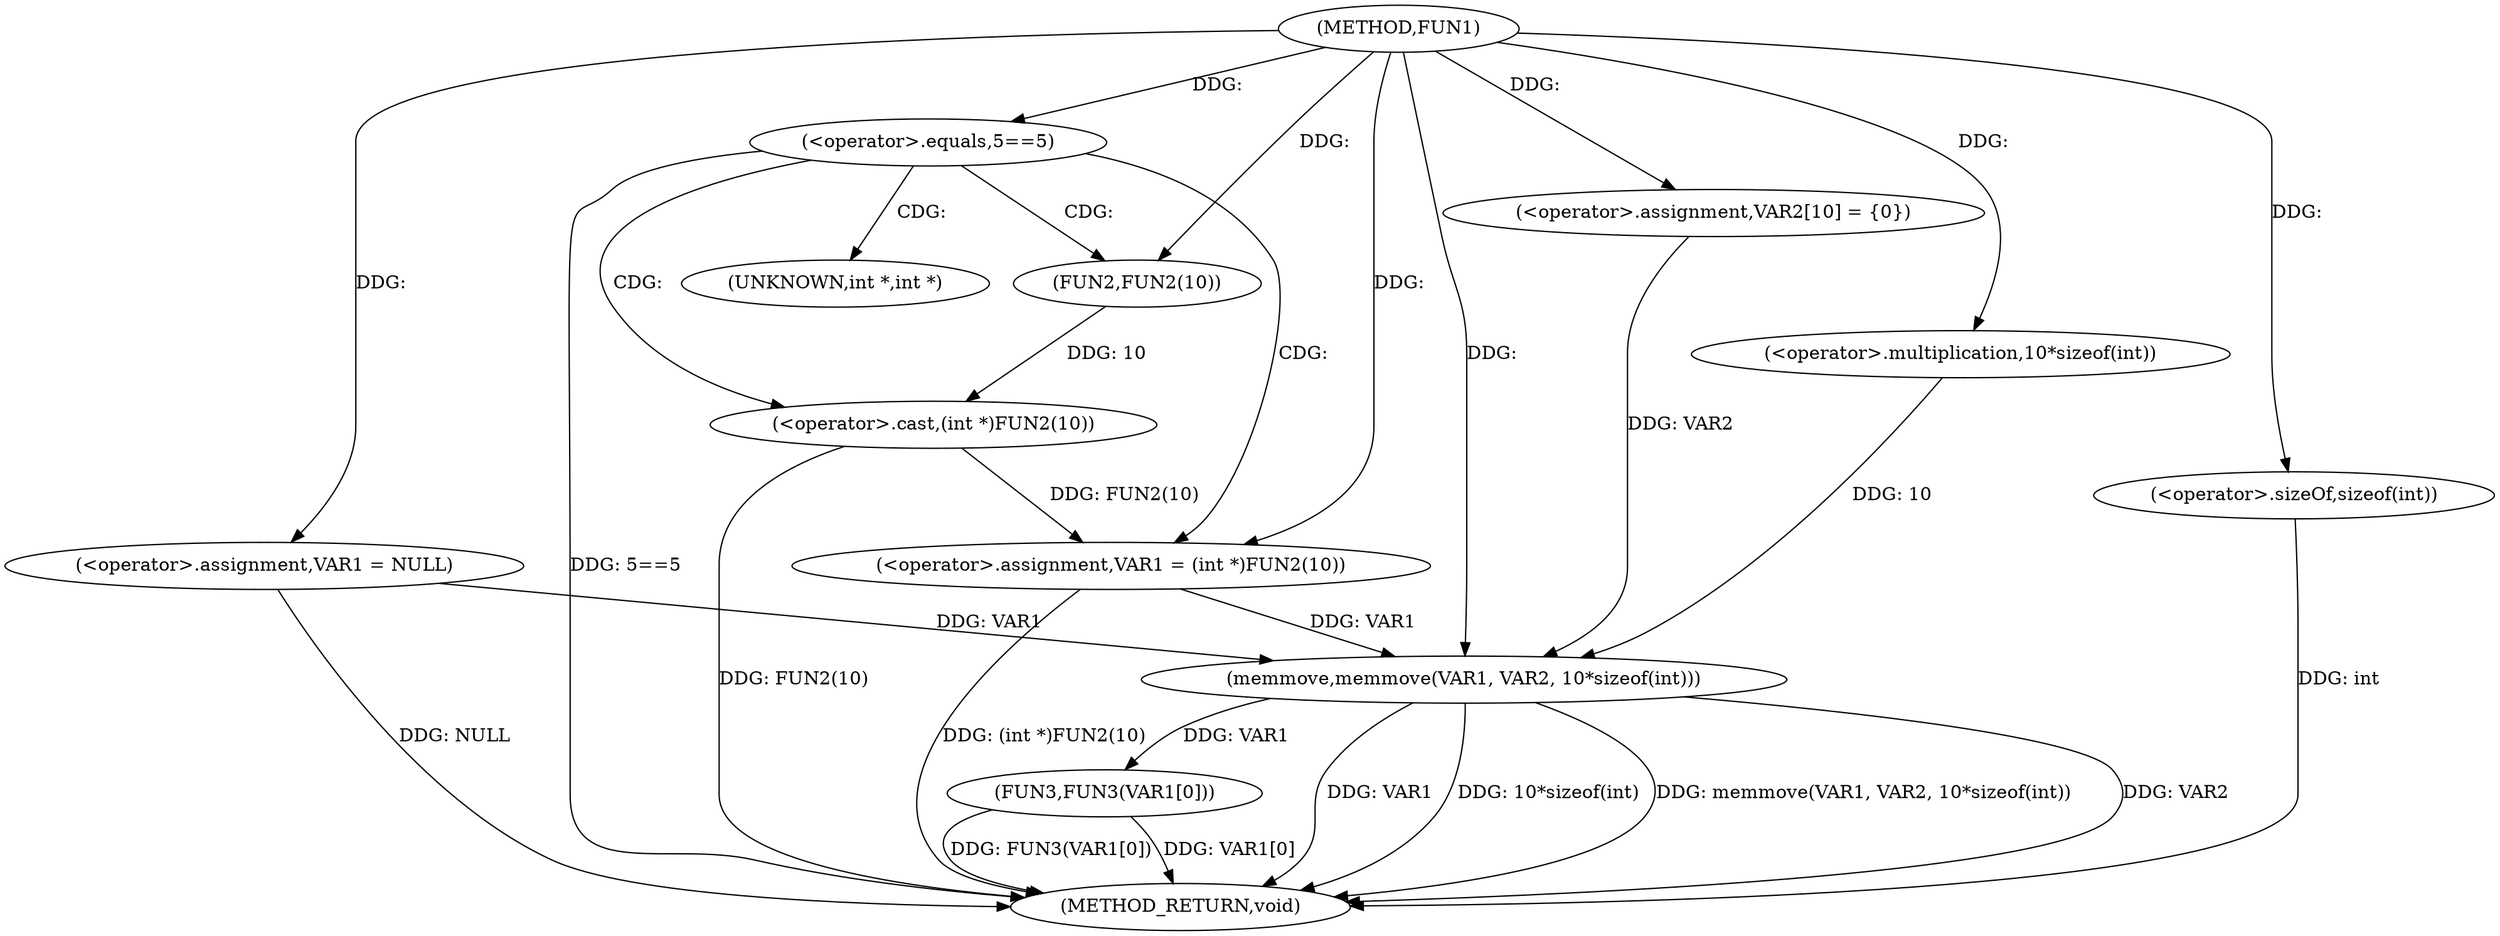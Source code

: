 digraph FUN1 {  
"1000100" [label = "(METHOD,FUN1)" ]
"1000132" [label = "(METHOD_RETURN,void)" ]
"1000103" [label = "(<operator>.assignment,VAR1 = NULL)" ]
"1000107" [label = "(<operator>.equals,5==5)" ]
"1000111" [label = "(<operator>.assignment,VAR1 = (int *)FUN2(10))" ]
"1000113" [label = "(<operator>.cast,(int *)FUN2(10))" ]
"1000115" [label = "(FUN2,FUN2(10))" ]
"1000119" [label = "(<operator>.assignment,VAR2[10] = {0})" ]
"1000121" [label = "(memmove,memmove(VAR1, VAR2, 10*sizeof(int)))" ]
"1000124" [label = "(<operator>.multiplication,10*sizeof(int))" ]
"1000126" [label = "(<operator>.sizeOf,sizeof(int))" ]
"1000128" [label = "(FUN3,FUN3(VAR1[0]))" ]
"1000114" [label = "(UNKNOWN,int *,int *)" ]
  "1000107" -> "1000132"  [ label = "DDG: 5==5"] 
  "1000103" -> "1000132"  [ label = "DDG: NULL"] 
  "1000121" -> "1000132"  [ label = "DDG: VAR2"] 
  "1000126" -> "1000132"  [ label = "DDG: int"] 
  "1000111" -> "1000132"  [ label = "DDG: (int *)FUN2(10)"] 
  "1000121" -> "1000132"  [ label = "DDG: VAR1"] 
  "1000128" -> "1000132"  [ label = "DDG: FUN3(VAR1[0])"] 
  "1000121" -> "1000132"  [ label = "DDG: 10*sizeof(int)"] 
  "1000128" -> "1000132"  [ label = "DDG: VAR1[0]"] 
  "1000113" -> "1000132"  [ label = "DDG: FUN2(10)"] 
  "1000121" -> "1000132"  [ label = "DDG: memmove(VAR1, VAR2, 10*sizeof(int))"] 
  "1000100" -> "1000103"  [ label = "DDG: "] 
  "1000100" -> "1000107"  [ label = "DDG: "] 
  "1000113" -> "1000111"  [ label = "DDG: FUN2(10)"] 
  "1000100" -> "1000111"  [ label = "DDG: "] 
  "1000115" -> "1000113"  [ label = "DDG: 10"] 
  "1000100" -> "1000115"  [ label = "DDG: "] 
  "1000100" -> "1000119"  [ label = "DDG: "] 
  "1000103" -> "1000121"  [ label = "DDG: VAR1"] 
  "1000111" -> "1000121"  [ label = "DDG: VAR1"] 
  "1000100" -> "1000121"  [ label = "DDG: "] 
  "1000119" -> "1000121"  [ label = "DDG: VAR2"] 
  "1000124" -> "1000121"  [ label = "DDG: 10"] 
  "1000100" -> "1000124"  [ label = "DDG: "] 
  "1000100" -> "1000126"  [ label = "DDG: "] 
  "1000121" -> "1000128"  [ label = "DDG: VAR1"] 
  "1000107" -> "1000115"  [ label = "CDG: "] 
  "1000107" -> "1000113"  [ label = "CDG: "] 
  "1000107" -> "1000111"  [ label = "CDG: "] 
  "1000107" -> "1000114"  [ label = "CDG: "] 
}
